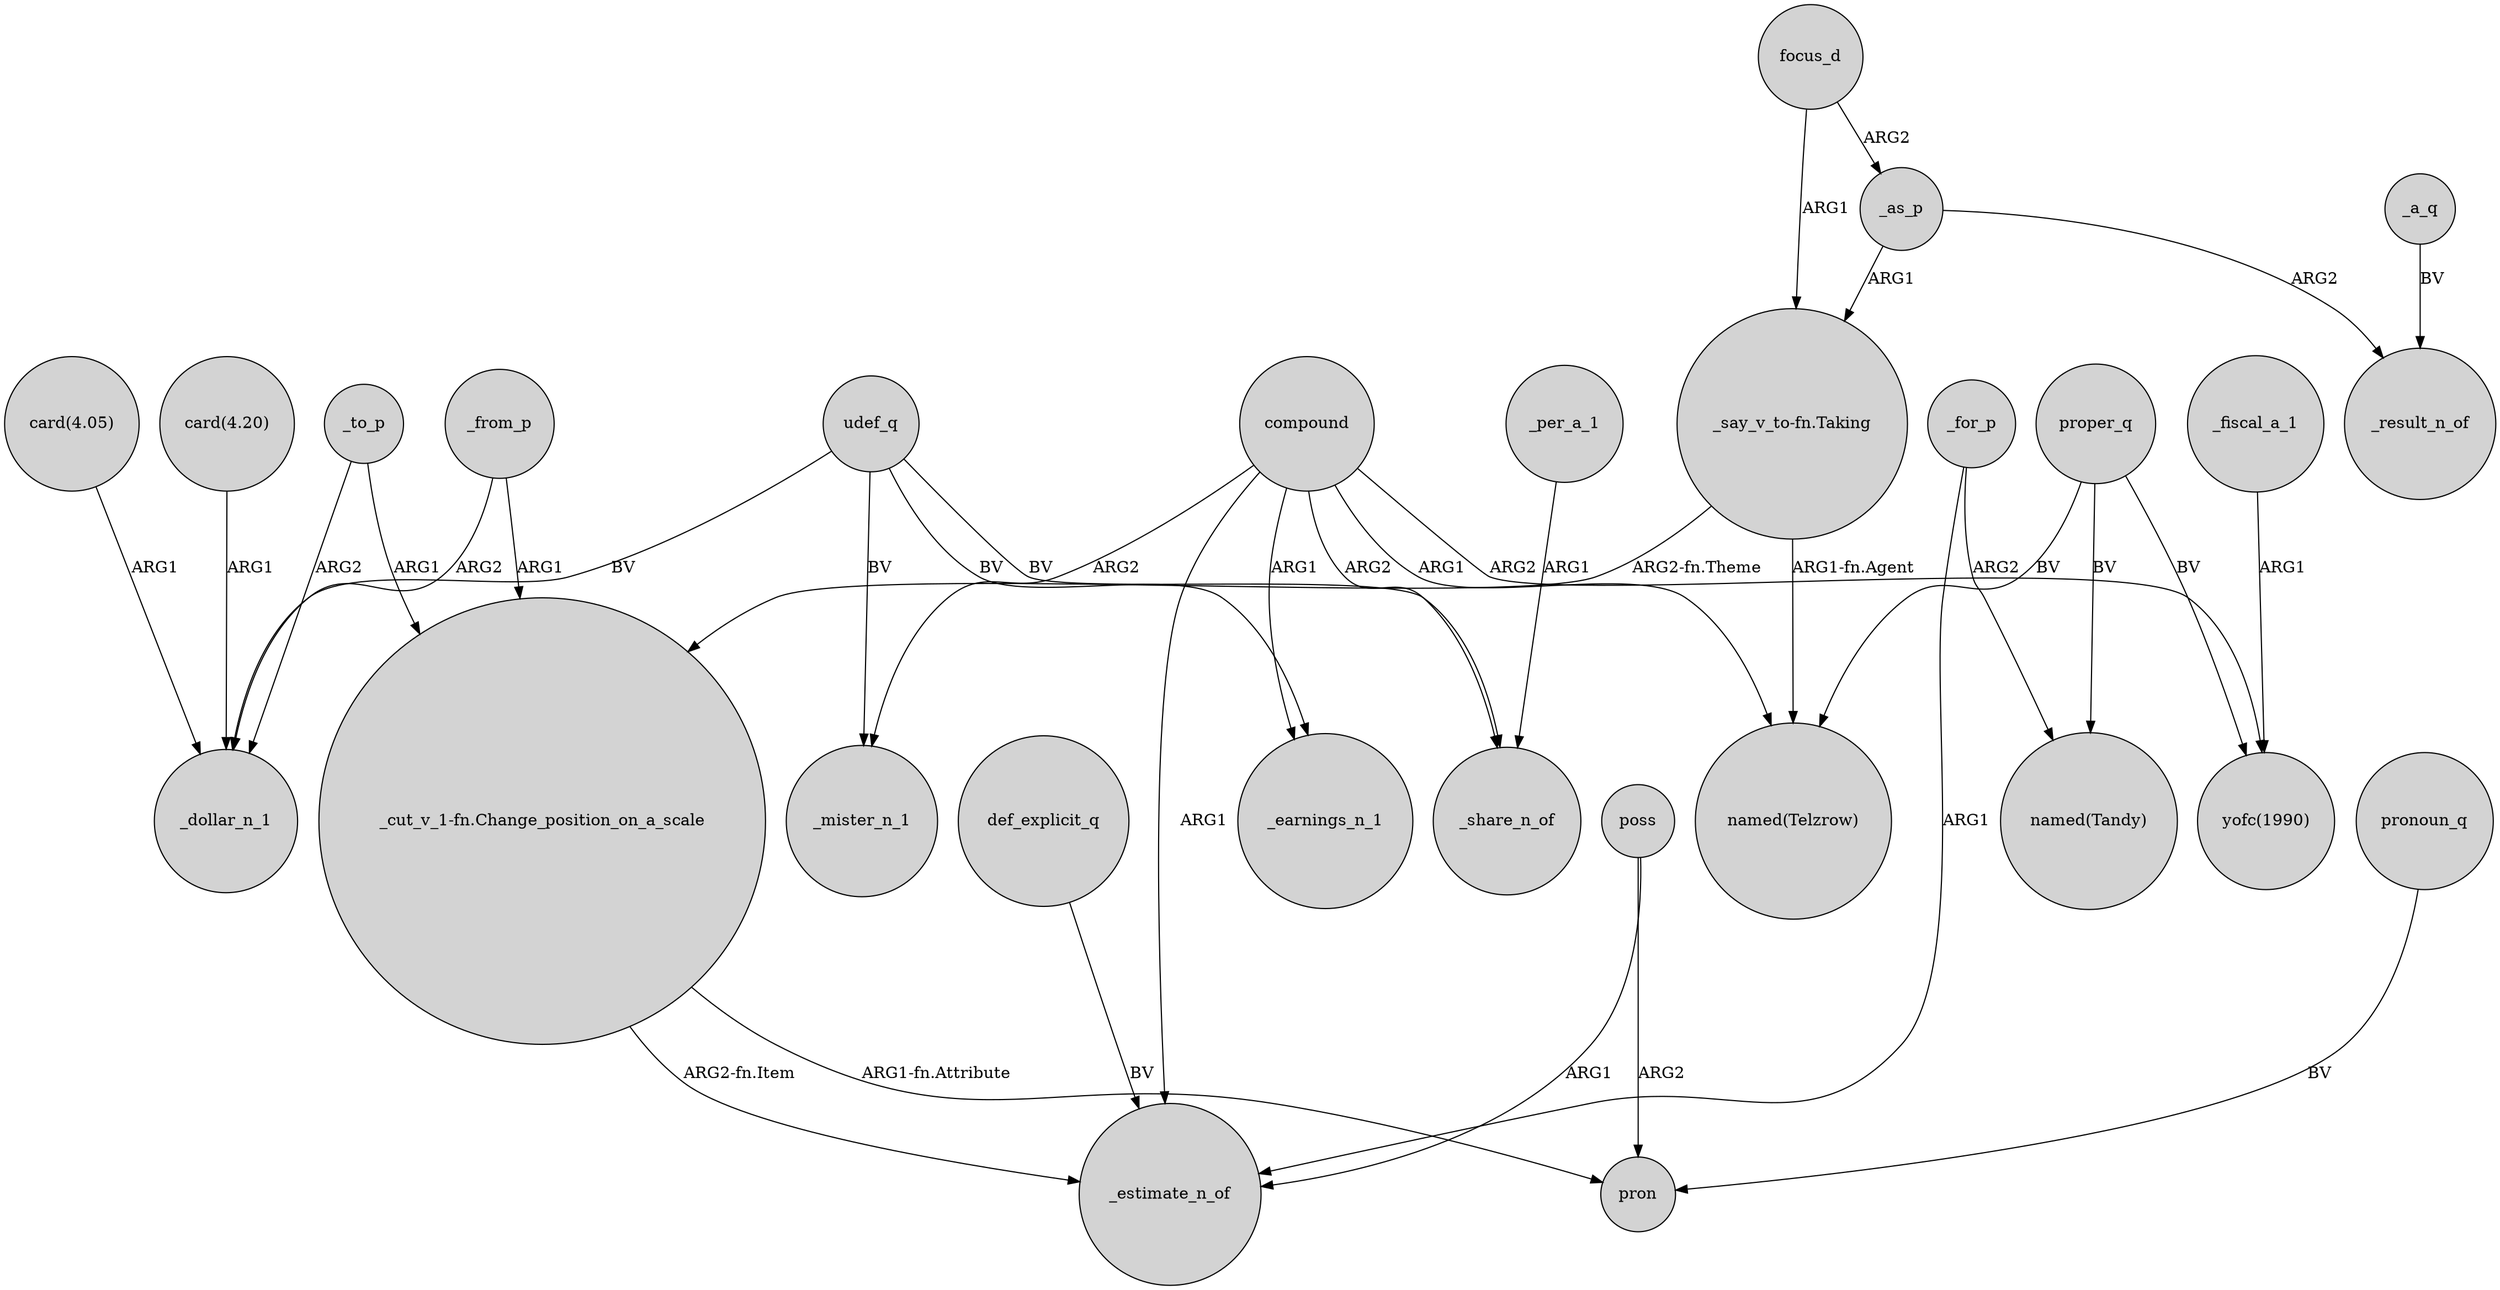 digraph {
	node [shape=circle style=filled]
	"card(4.20)" -> _dollar_n_1 [label=ARG1]
	compound -> _mister_n_1 [label=ARG2]
	def_explicit_q -> _estimate_n_of [label=BV]
	_fiscal_a_1 -> "yofc(1990)" [label=ARG1]
	focus_d -> "_say_v_to-fn.Taking" [label=ARG1]
	poss -> _estimate_n_of [label=ARG1]
	"_say_v_to-fn.Taking" -> "named(Telzrow)" [label="ARG1-fn.Agent"]
	compound -> "yofc(1990)" [label=ARG2]
	_for_p -> _estimate_n_of [label=ARG1]
	_to_p -> _dollar_n_1 [label=ARG2]
	udef_q -> _mister_n_1 [label=BV]
	_to_p -> "_cut_v_1-fn.Change_position_on_a_scale" [label=ARG1]
	_for_p -> "named(Tandy)" [label=ARG2]
	"_cut_v_1-fn.Change_position_on_a_scale" -> _estimate_n_of [label="ARG2-fn.Item"]
	pronoun_q -> pron [label=BV]
	proper_q -> "named(Telzrow)" [label=BV]
	poss -> pron [label=ARG2]
	_as_p -> _result_n_of [label=ARG2]
	udef_q -> _earnings_n_1 [label=BV]
	"_cut_v_1-fn.Change_position_on_a_scale" -> pron [label="ARG1-fn.Attribute"]
	udef_q -> _share_n_of [label=BV]
	compound -> "named(Telzrow)" [label=ARG1]
	udef_q -> _dollar_n_1 [label=BV]
	proper_q -> "yofc(1990)" [label=BV]
	compound -> _share_n_of [label=ARG2]
	compound -> _estimate_n_of [label=ARG1]
	_a_q -> _result_n_of [label=BV]
	_as_p -> "_say_v_to-fn.Taking" [label=ARG1]
	focus_d -> _as_p [label=ARG2]
	compound -> _earnings_n_1 [label=ARG1]
	"card(4.05)" -> _dollar_n_1 [label=ARG1]
	"_say_v_to-fn.Taking" -> "_cut_v_1-fn.Change_position_on_a_scale" [label="ARG2-fn.Theme"]
	proper_q -> "named(Tandy)" [label=BV]
	_per_a_1 -> _share_n_of [label=ARG1]
	_from_p -> _dollar_n_1 [label=ARG2]
	_from_p -> "_cut_v_1-fn.Change_position_on_a_scale" [label=ARG1]
}
